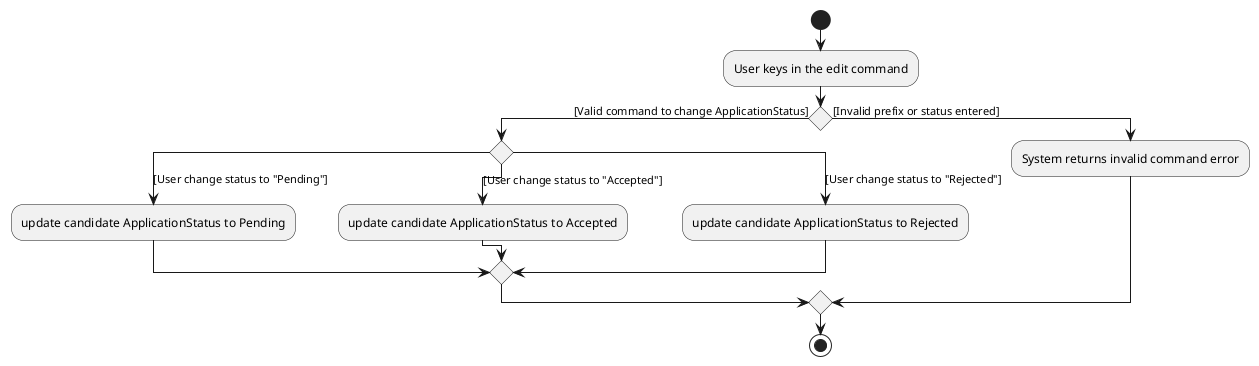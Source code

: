 @startuml
 'https://plantuml.com/activity-diagram-beta

 start
 :User keys in the edit command;
 if () then ([Valid command to change ApplicationStatus])
    switch ( )
    case ([User change status to "Pending"])
    :update candidate ApplicationStatus to Pending;
    case ([User change status to "Accepted"])
    :update candidate ApplicationStatus to Accepted;
    case ([User change status to "Rejected"])
    :update candidate ApplicationStatus to Rejected;
    endswitch
 else ([Invalid prefix or status entered])
   :System returns invalid command error;
 endif
 stop

 @enduml
